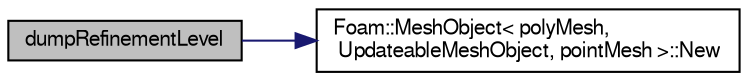 digraph "dumpRefinementLevel"
{
  bgcolor="transparent";
  edge [fontname="FreeSans",fontsize="10",labelfontname="FreeSans",labelfontsize="10"];
  node [fontname="FreeSans",fontsize="10",shape=record];
  rankdir="LR";
  Node17144 [label="dumpRefinementLevel",height=0.2,width=0.4,color="black", fillcolor="grey75", style="filled", fontcolor="black"];
  Node17144 -> Node17145 [color="midnightblue",fontsize="10",style="solid",fontname="FreeSans"];
  Node17145 [label="Foam::MeshObject\< polyMesh,\l UpdateableMeshObject, pointMesh \>::New",height=0.2,width=0.4,color="black",URL="$a27138.html#ab61cc2091ec1fd7e08e8948e84235a05"];
}
